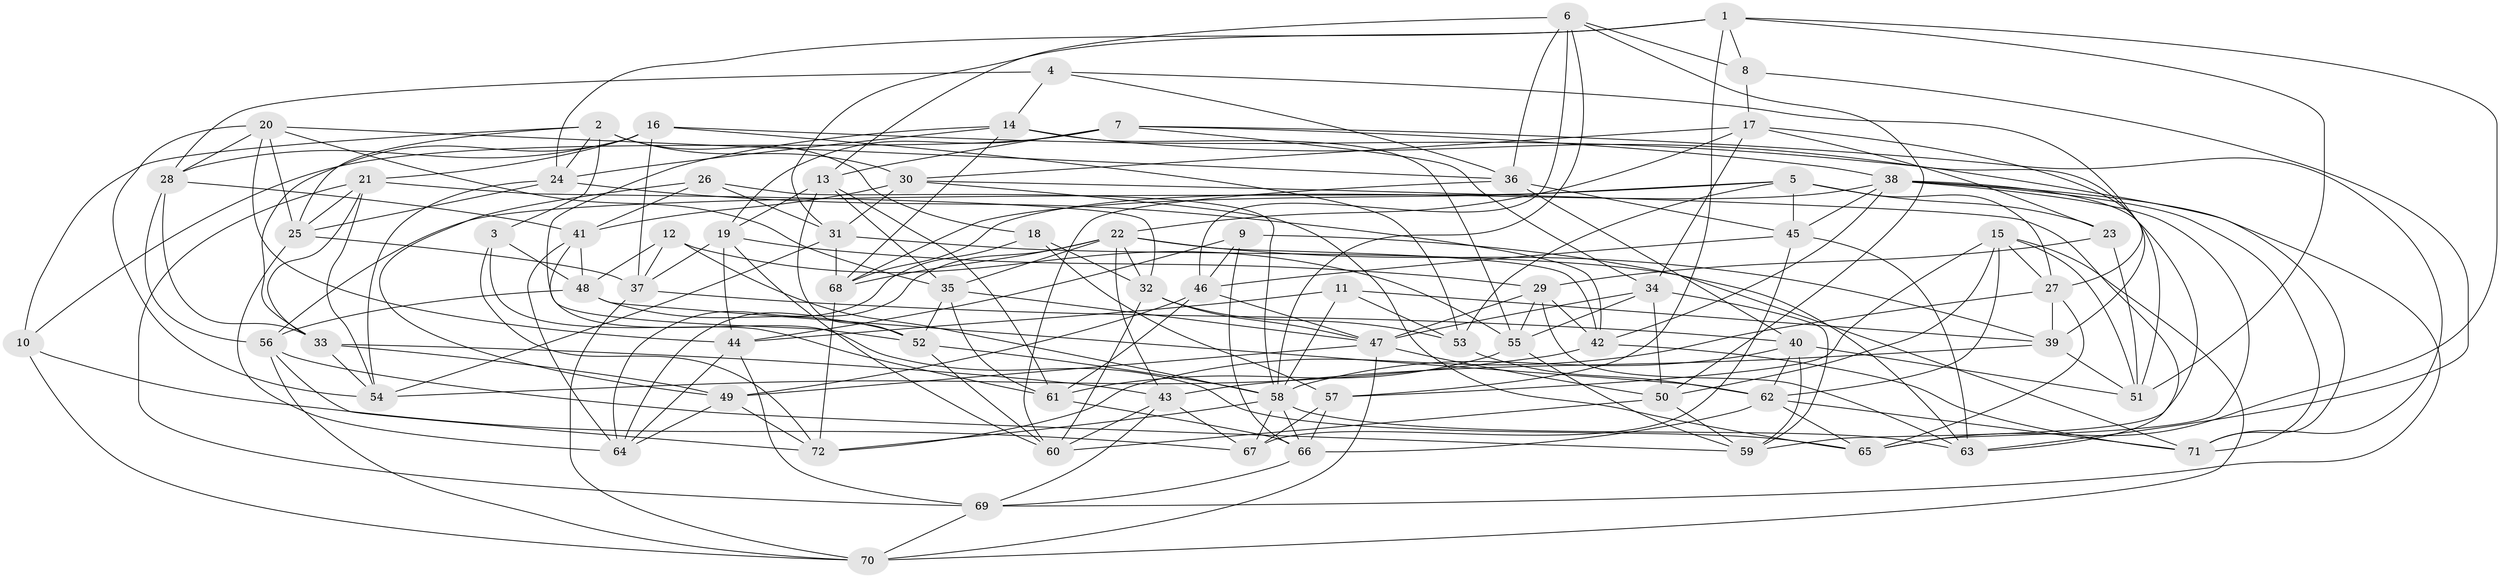 // original degree distribution, {4: 1.0}
// Generated by graph-tools (version 1.1) at 2025/50/03/09/25 03:50:49]
// undirected, 72 vertices, 210 edges
graph export_dot {
graph [start="1"]
  node [color=gray90,style=filled];
  1;
  2;
  3;
  4;
  5;
  6;
  7;
  8;
  9;
  10;
  11;
  12;
  13;
  14;
  15;
  16;
  17;
  18;
  19;
  20;
  21;
  22;
  23;
  24;
  25;
  26;
  27;
  28;
  29;
  30;
  31;
  32;
  33;
  34;
  35;
  36;
  37;
  38;
  39;
  40;
  41;
  42;
  43;
  44;
  45;
  46;
  47;
  48;
  49;
  50;
  51;
  52;
  53;
  54;
  55;
  56;
  57;
  58;
  59;
  60;
  61;
  62;
  63;
  64;
  65;
  66;
  67;
  68;
  69;
  70;
  71;
  72;
  1 -- 8 [weight=1.0];
  1 -- 24 [weight=1.0];
  1 -- 31 [weight=1.0];
  1 -- 51 [weight=1.0];
  1 -- 57 [weight=1.0];
  1 -- 65 [weight=1.0];
  2 -- 3 [weight=1.0];
  2 -- 10 [weight=1.0];
  2 -- 18 [weight=1.0];
  2 -- 24 [weight=1.0];
  2 -- 25 [weight=1.0];
  2 -- 30 [weight=1.0];
  3 -- 48 [weight=1.0];
  3 -- 61 [weight=1.0];
  3 -- 72 [weight=1.0];
  4 -- 14 [weight=1.0];
  4 -- 27 [weight=1.0];
  4 -- 28 [weight=1.0];
  4 -- 36 [weight=1.0];
  5 -- 23 [weight=1.0];
  5 -- 27 [weight=1.0];
  5 -- 45 [weight=1.0];
  5 -- 53 [weight=1.0];
  5 -- 56 [weight=1.0];
  5 -- 68 [weight=1.0];
  6 -- 8 [weight=1.0];
  6 -- 13 [weight=1.0];
  6 -- 36 [weight=1.0];
  6 -- 46 [weight=1.0];
  6 -- 50 [weight=1.0];
  6 -- 58 [weight=1.0];
  7 -- 10 [weight=1.0];
  7 -- 13 [weight=1.0];
  7 -- 19 [weight=1.0];
  7 -- 34 [weight=1.0];
  7 -- 38 [weight=1.0];
  7 -- 71 [weight=1.0];
  8 -- 17 [weight=1.0];
  8 -- 63 [weight=1.0];
  9 -- 44 [weight=1.0];
  9 -- 46 [weight=1.0];
  9 -- 63 [weight=1.0];
  9 -- 66 [weight=1.0];
  10 -- 67 [weight=1.0];
  10 -- 70 [weight=1.0];
  11 -- 39 [weight=1.0];
  11 -- 44 [weight=1.0];
  11 -- 53 [weight=1.0];
  11 -- 58 [weight=1.0];
  12 -- 37 [weight=1.0];
  12 -- 48 [weight=1.0];
  12 -- 55 [weight=1.0];
  12 -- 58 [weight=1.0];
  13 -- 19 [weight=1.0];
  13 -- 35 [weight=1.0];
  13 -- 52 [weight=1.0];
  13 -- 61 [weight=1.0];
  14 -- 24 [weight=1.0];
  14 -- 51 [weight=1.0];
  14 -- 52 [weight=1.0];
  14 -- 55 [weight=1.0];
  14 -- 68 [weight=1.0];
  15 -- 27 [weight=1.0];
  15 -- 50 [weight=1.0];
  15 -- 51 [weight=1.0];
  15 -- 57 [weight=1.0];
  15 -- 62 [weight=1.0];
  15 -- 70 [weight=1.0];
  16 -- 21 [weight=1.0];
  16 -- 28 [weight=1.0];
  16 -- 33 [weight=1.0];
  16 -- 37 [weight=1.0];
  16 -- 53 [weight=1.0];
  16 -- 71 [weight=1.0];
  17 -- 22 [weight=1.0];
  17 -- 23 [weight=1.0];
  17 -- 30 [weight=1.0];
  17 -- 34 [weight=1.0];
  17 -- 39 [weight=1.0];
  18 -- 32 [weight=1.0];
  18 -- 57 [weight=1.0];
  18 -- 64 [weight=1.0];
  19 -- 29 [weight=1.0];
  19 -- 37 [weight=1.0];
  19 -- 44 [weight=1.0];
  19 -- 60 [weight=1.0];
  20 -- 25 [weight=1.0];
  20 -- 28 [weight=1.0];
  20 -- 35 [weight=1.0];
  20 -- 36 [weight=1.0];
  20 -- 44 [weight=1.0];
  20 -- 54 [weight=1.0];
  21 -- 25 [weight=1.0];
  21 -- 32 [weight=1.0];
  21 -- 33 [weight=1.0];
  21 -- 54 [weight=1.0];
  21 -- 69 [weight=1.0];
  22 -- 32 [weight=1.0];
  22 -- 35 [weight=1.0];
  22 -- 39 [weight=1.0];
  22 -- 42 [weight=1.0];
  22 -- 43 [weight=1.0];
  22 -- 64 [weight=1.0];
  22 -- 68 [weight=1.0];
  23 -- 29 [weight=1.0];
  23 -- 51 [weight=1.0];
  24 -- 25 [weight=1.0];
  24 -- 42 [weight=1.0];
  24 -- 54 [weight=1.0];
  25 -- 37 [weight=1.0];
  25 -- 64 [weight=1.0];
  26 -- 31 [weight=1.0];
  26 -- 41 [weight=1.0];
  26 -- 49 [weight=1.0];
  26 -- 58 [weight=1.0];
  27 -- 39 [weight=1.0];
  27 -- 65 [weight=1.0];
  27 -- 72 [weight=1.0];
  28 -- 33 [weight=1.0];
  28 -- 41 [weight=1.0];
  28 -- 56 [weight=1.0];
  29 -- 42 [weight=1.0];
  29 -- 47 [weight=1.0];
  29 -- 55 [weight=1.0];
  29 -- 63 [weight=1.0];
  30 -- 31 [weight=1.0];
  30 -- 41 [weight=1.0];
  30 -- 63 [weight=1.0];
  30 -- 65 [weight=1.0];
  31 -- 54 [weight=1.0];
  31 -- 68 [weight=1.0];
  31 -- 71 [weight=1.0];
  32 -- 47 [weight=1.0];
  32 -- 53 [weight=1.0];
  32 -- 60 [weight=1.0];
  33 -- 43 [weight=1.0];
  33 -- 49 [weight=1.0];
  33 -- 54 [weight=1.0];
  34 -- 47 [weight=1.0];
  34 -- 50 [weight=1.0];
  34 -- 55 [weight=1.0];
  34 -- 59 [weight=1.0];
  35 -- 47 [weight=1.0];
  35 -- 52 [weight=1.0];
  35 -- 61 [weight=1.0];
  36 -- 40 [weight=1.0];
  36 -- 45 [weight=1.0];
  36 -- 60 [weight=1.0];
  37 -- 40 [weight=1.0];
  37 -- 70 [weight=1.0];
  38 -- 42 [weight=1.0];
  38 -- 45 [weight=1.0];
  38 -- 59 [weight=1.0];
  38 -- 65 [weight=1.0];
  38 -- 68 [weight=1.0];
  38 -- 69 [weight=1.0];
  38 -- 71 [weight=1.0];
  39 -- 43 [weight=1.0];
  39 -- 51 [weight=1.0];
  40 -- 51 [weight=1.0];
  40 -- 58 [weight=1.0];
  40 -- 59 [weight=1.0];
  40 -- 62 [weight=1.0];
  41 -- 48 [weight=1.0];
  41 -- 64 [weight=1.0];
  41 -- 65 [weight=1.0];
  42 -- 54 [weight=1.0];
  42 -- 71 [weight=1.0];
  43 -- 60 [weight=1.0];
  43 -- 67 [weight=1.0];
  43 -- 69 [weight=1.0];
  44 -- 64 [weight=1.0];
  44 -- 69 [weight=1.0];
  45 -- 46 [weight=1.0];
  45 -- 63 [weight=1.0];
  45 -- 67 [weight=1.0];
  46 -- 47 [weight=1.0];
  46 -- 49 [weight=1.0];
  46 -- 61 [weight=1.0];
  47 -- 49 [weight=1.0];
  47 -- 50 [weight=1.0];
  47 -- 70 [weight=1.0];
  48 -- 52 [weight=1.0];
  48 -- 56 [weight=1.0];
  48 -- 62 [weight=1.0];
  49 -- 64 [weight=1.0];
  49 -- 72 [weight=1.0];
  50 -- 59 [weight=1.0];
  50 -- 60 [weight=1.0];
  52 -- 58 [weight=1.0];
  52 -- 60 [weight=1.0];
  53 -- 62 [weight=2.0];
  55 -- 59 [weight=1.0];
  55 -- 61 [weight=1.0];
  56 -- 59 [weight=1.0];
  56 -- 70 [weight=1.0];
  56 -- 72 [weight=1.0];
  57 -- 66 [weight=1.0];
  57 -- 67 [weight=2.0];
  58 -- 63 [weight=1.0];
  58 -- 66 [weight=1.0];
  58 -- 67 [weight=1.0];
  58 -- 72 [weight=1.0];
  61 -- 66 [weight=1.0];
  62 -- 65 [weight=1.0];
  62 -- 66 [weight=1.0];
  62 -- 71 [weight=1.0];
  66 -- 69 [weight=1.0];
  68 -- 72 [weight=1.0];
  69 -- 70 [weight=1.0];
}
